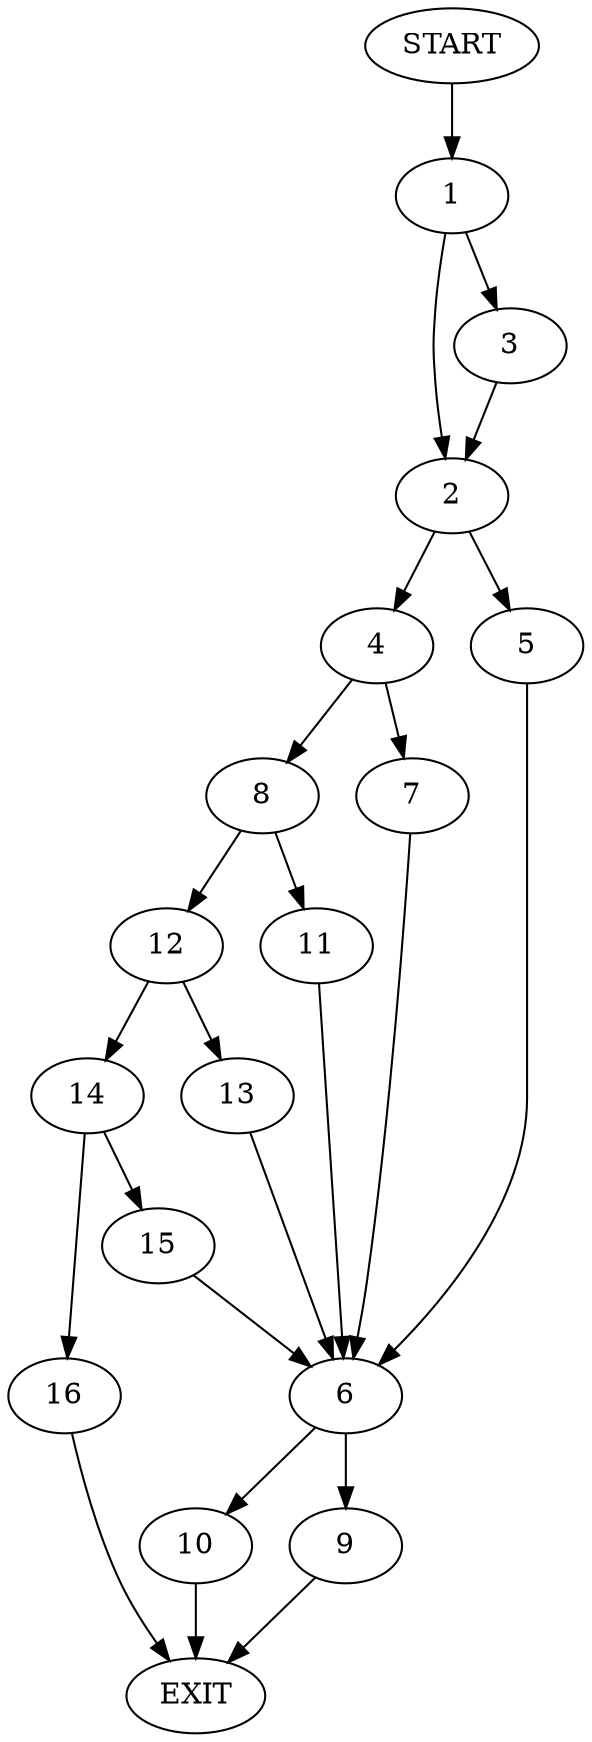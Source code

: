 digraph {
0 [label="START"]
17 [label="EXIT"]
0 -> 1
1 -> 2
1 -> 3
3 -> 2
2 -> 4
2 -> 5
5 -> 6
4 -> 7
4 -> 8
6 -> 9
6 -> 10
8 -> 11
8 -> 12
7 -> 6
12 -> 13
12 -> 14
11 -> 6
14 -> 15
14 -> 16
13 -> 6
16 -> 17
15 -> 6
10 -> 17
9 -> 17
}
